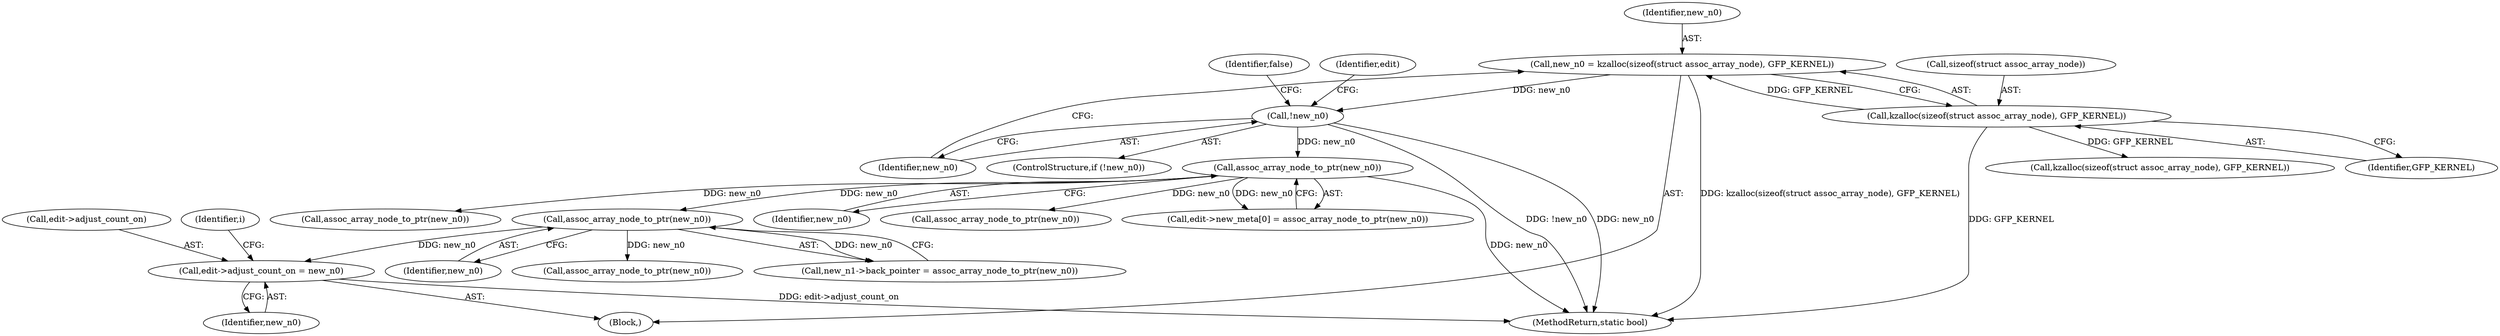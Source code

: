 digraph "0_linux_8d4a2ec1e0b41b0cf9a0c5cd4511da7f8e4f3de2@pointer" {
"1000904" [label="(Call,edit->adjust_count_on = new_n0)"];
"1000886" [label="(Call,assoc_array_node_to_ptr(new_n0))"];
"1000277" [label="(Call,assoc_array_node_to_ptr(new_n0))"];
"1000267" [label="(Call,!new_n0)"];
"1000260" [label="(Call,new_n0 = kzalloc(sizeof(struct assoc_array_node), GFP_KERNEL))"];
"1000262" [label="(Call,kzalloc(sizeof(struct assoc_array_node), GFP_KERNEL))"];
"1000887" [label="(Identifier,new_n0)"];
"1000278" [label="(Identifier,new_n0)"];
"1001106" [label="(Call,assoc_array_node_to_ptr(new_n0))"];
"1000911" [label="(Identifier,i)"];
"1000904" [label="(Call,edit->adjust_count_on = new_n0)"];
"1000267" [label="(Call,!new_n0)"];
"1000422" [label="(Call,assoc_array_node_to_ptr(new_n0))"];
"1000260" [label="(Call,new_n0 = kzalloc(sizeof(struct assoc_array_node), GFP_KERNEL))"];
"1000886" [label="(Call,assoc_array_node_to_ptr(new_n0))"];
"1000939" [label="(Call,assoc_array_node_to_ptr(new_n0))"];
"1000263" [label="(Call,sizeof(struct assoc_array_node))"];
"1000270" [label="(Identifier,false)"];
"1000268" [label="(Identifier,new_n0)"];
"1000122" [label="(Block,)"];
"1000281" [label="(Call,kzalloc(sizeof(struct assoc_array_node), GFP_KERNEL))"];
"1000908" [label="(Identifier,new_n0)"];
"1000265" [label="(Identifier,GFP_KERNEL)"];
"1000262" [label="(Call,kzalloc(sizeof(struct assoc_array_node), GFP_KERNEL))"];
"1000261" [label="(Identifier,new_n0)"];
"1000882" [label="(Call,new_n1->back_pointer = assoc_array_node_to_ptr(new_n0))"];
"1000266" [label="(ControlStructure,if (!new_n0))"];
"1000277" [label="(Call,assoc_array_node_to_ptr(new_n0))"];
"1000905" [label="(Call,edit->adjust_count_on)"];
"1001248" [label="(MethodReturn,static bool)"];
"1000271" [label="(Call,edit->new_meta[0] = assoc_array_node_to_ptr(new_n0))"];
"1000274" [label="(Identifier,edit)"];
"1000904" -> "1000122"  [label="AST: "];
"1000904" -> "1000908"  [label="CFG: "];
"1000905" -> "1000904"  [label="AST: "];
"1000908" -> "1000904"  [label="AST: "];
"1000911" -> "1000904"  [label="CFG: "];
"1000904" -> "1001248"  [label="DDG: edit->adjust_count_on"];
"1000886" -> "1000904"  [label="DDG: new_n0"];
"1000886" -> "1000882"  [label="AST: "];
"1000886" -> "1000887"  [label="CFG: "];
"1000887" -> "1000886"  [label="AST: "];
"1000882" -> "1000886"  [label="CFG: "];
"1000886" -> "1000882"  [label="DDG: new_n0"];
"1000277" -> "1000886"  [label="DDG: new_n0"];
"1000886" -> "1000939"  [label="DDG: new_n0"];
"1000277" -> "1000271"  [label="AST: "];
"1000277" -> "1000278"  [label="CFG: "];
"1000278" -> "1000277"  [label="AST: "];
"1000271" -> "1000277"  [label="CFG: "];
"1000277" -> "1001248"  [label="DDG: new_n0"];
"1000277" -> "1000271"  [label="DDG: new_n0"];
"1000267" -> "1000277"  [label="DDG: new_n0"];
"1000277" -> "1000422"  [label="DDG: new_n0"];
"1000277" -> "1001106"  [label="DDG: new_n0"];
"1000267" -> "1000266"  [label="AST: "];
"1000267" -> "1000268"  [label="CFG: "];
"1000268" -> "1000267"  [label="AST: "];
"1000270" -> "1000267"  [label="CFG: "];
"1000274" -> "1000267"  [label="CFG: "];
"1000267" -> "1001248"  [label="DDG: !new_n0"];
"1000267" -> "1001248"  [label="DDG: new_n0"];
"1000260" -> "1000267"  [label="DDG: new_n0"];
"1000260" -> "1000122"  [label="AST: "];
"1000260" -> "1000262"  [label="CFG: "];
"1000261" -> "1000260"  [label="AST: "];
"1000262" -> "1000260"  [label="AST: "];
"1000268" -> "1000260"  [label="CFG: "];
"1000260" -> "1001248"  [label="DDG: kzalloc(sizeof(struct assoc_array_node), GFP_KERNEL)"];
"1000262" -> "1000260"  [label="DDG: GFP_KERNEL"];
"1000262" -> "1000265"  [label="CFG: "];
"1000263" -> "1000262"  [label="AST: "];
"1000265" -> "1000262"  [label="AST: "];
"1000262" -> "1001248"  [label="DDG: GFP_KERNEL"];
"1000262" -> "1000281"  [label="DDG: GFP_KERNEL"];
}
